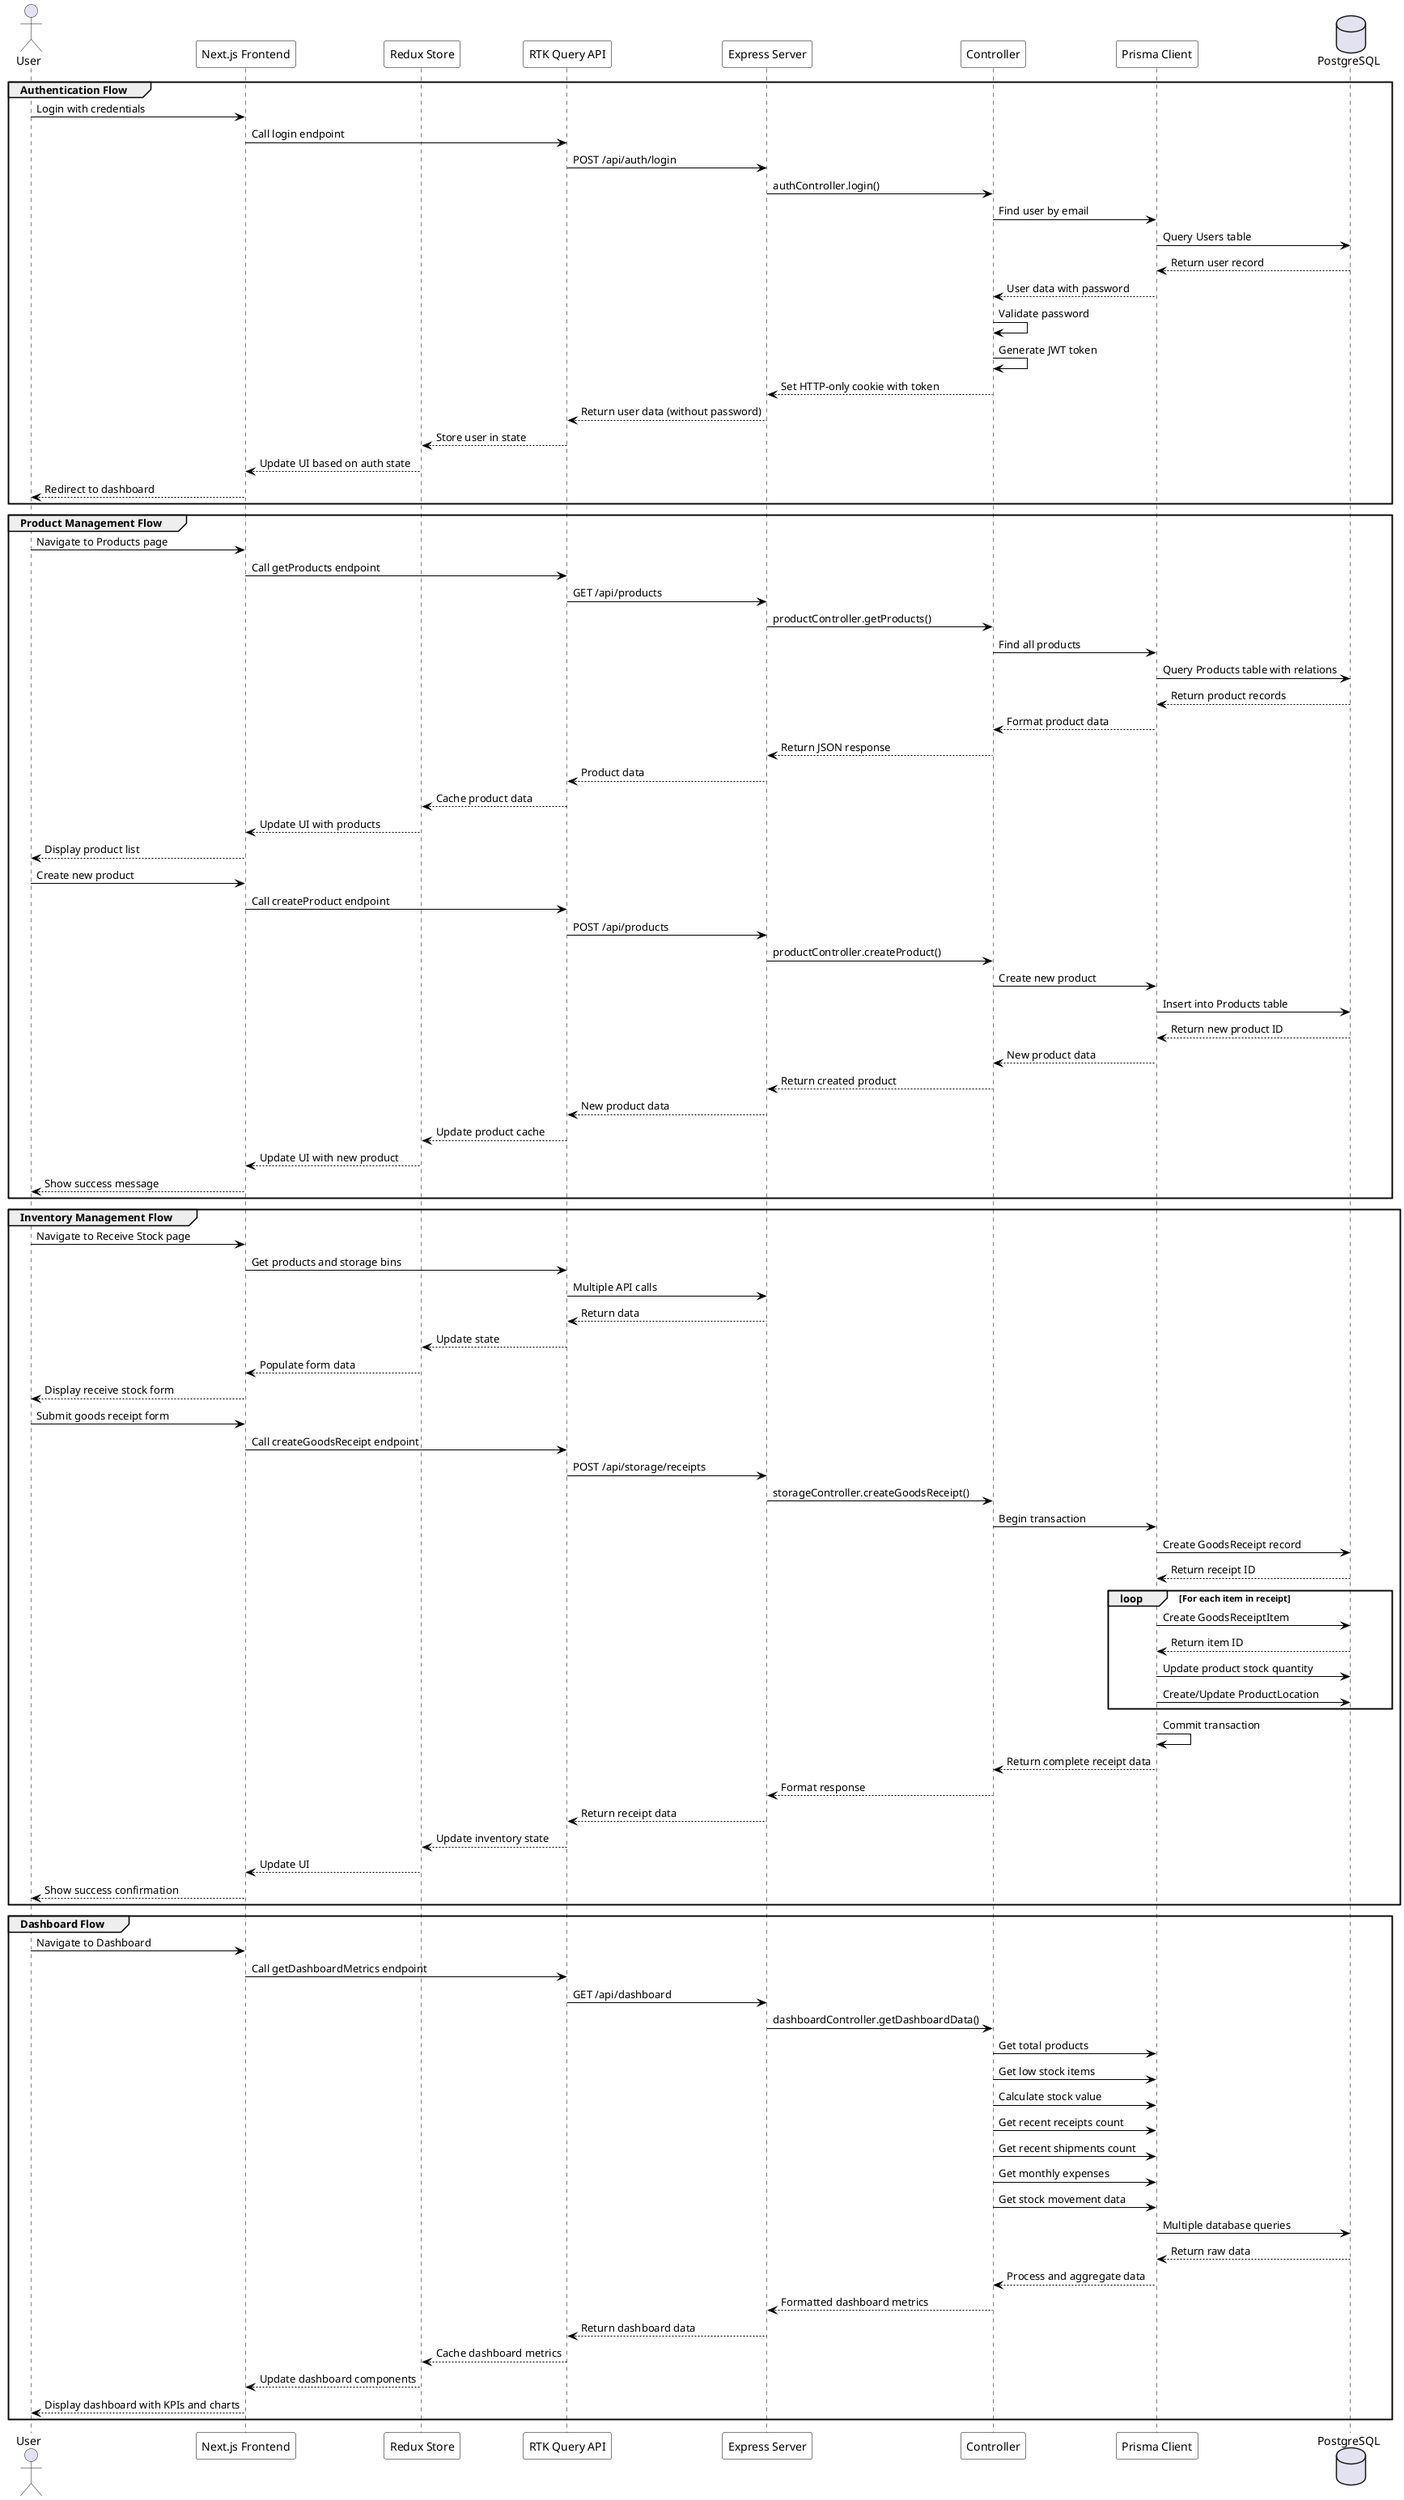 @startuml Warehouse Application Workflows

' Styling
skinparam {
  SequenceArrowColor Black
  SequenceLifeLineBorderColor Black
  SequenceLifeLineBackgroundColor White
  SequenceParticipantBorderColor Black
  SequenceParticipantBackgroundColor White
  SequenceBoxBorderColor Gray
  SequenceBoxBackgroundColor WhiteSmoke
}

' Participants
actor "User" as user
participant "Next.js Frontend" as frontend
participant "Redux Store" as redux
participant "RTK Query API" as rtk
participant "Express Server" as server
participant "Controller" as controller
participant "Prisma Client" as prisma
database "PostgreSQL" as db

' Login Workflow
group Authentication Flow
    user -> frontend: Login with credentials
    frontend -> rtk: Call login endpoint
    rtk -> server: POST /api/auth/login
    server -> controller: authController.login()
    controller -> prisma: Find user by email
    prisma -> db: Query Users table
    db --> prisma: Return user record
    prisma --> controller: User data with password
    controller -> controller: Validate password
    controller -> controller: Generate JWT token
    controller --> server: Set HTTP-only cookie with token
    server --> rtk: Return user data (without password)
    rtk --> redux: Store user in state
    redux --> frontend: Update UI based on auth state
    frontend --> user: Redirect to dashboard
end

' Product Management Workflow
group Product Management Flow
    user -> frontend: Navigate to Products page
    frontend -> rtk: Call getProducts endpoint
    rtk -> server: GET /api/products
    server -> controller: productController.getProducts()
    controller -> prisma: Find all products
    prisma -> db: Query Products table with relations
    db --> prisma: Return product records
    prisma --> controller: Format product data
    controller --> server: Return JSON response
    server --> rtk: Product data
    rtk --> redux: Cache product data
    redux --> frontend: Update UI with products
    frontend --> user: Display product list
    
    user -> frontend: Create new product
    frontend -> rtk: Call createProduct endpoint
    rtk -> server: POST /api/products
    server -> controller: productController.createProduct()
    controller -> prisma: Create new product
    prisma -> db: Insert into Products table
    db --> prisma: Return new product ID
    prisma --> controller: New product data
    controller --> server: Return created product
    server --> rtk: New product data
    rtk --> redux: Update product cache
    redux --> frontend: Update UI with new product
    frontend --> user: Show success message
end

' Inventory Management Workflow
group Inventory Management Flow
    user -> frontend: Navigate to Receive Stock page
    frontend -> rtk: Get products and storage bins
    rtk -> server: Multiple API calls
    server --> rtk: Return data
    rtk --> redux: Update state
    redux --> frontend: Populate form data
    frontend --> user: Display receive stock form
    
    user -> frontend: Submit goods receipt form
    frontend -> rtk: Call createGoodsReceipt endpoint
    rtk -> server: POST /api/storage/receipts
    server -> controller: storageController.createGoodsReceipt()
    controller -> prisma: Begin transaction
    prisma -> db: Create GoodsReceipt record
    db --> prisma: Return receipt ID
    
    loop For each item in receipt
        prisma -> db: Create GoodsReceiptItem
        db --> prisma: Return item ID
        prisma -> db: Update product stock quantity
        prisma -> db: Create/Update ProductLocation
    end
    
    prisma -> prisma: Commit transaction
    prisma --> controller: Return complete receipt data
    controller --> server: Format response
    server --> rtk: Return receipt data
    rtk --> redux: Update inventory state
    redux --> frontend: Update UI
    frontend --> user: Show success confirmation
end

' Dashboard Workflow
group Dashboard Flow
    user -> frontend: Navigate to Dashboard
    frontend -> rtk: Call getDashboardMetrics endpoint
    rtk -> server: GET /api/dashboard
    server -> controller: dashboardController.getDashboardData()
    
    controller -> prisma: Get total products
    controller -> prisma: Get low stock items
    controller -> prisma: Calculate stock value
    controller -> prisma: Get recent receipts count
    controller -> prisma: Get recent shipments count
    controller -> prisma: Get monthly expenses
    controller -> prisma: Get stock movement data
    
    prisma -> db: Multiple database queries
    db --> prisma: Return raw data
    
    prisma --> controller: Process and aggregate data
    controller --> server: Formatted dashboard metrics
    server --> rtk: Return dashboard data
    rtk --> redux: Cache dashboard metrics
    redux --> frontend: Update dashboard components
    frontend --> user: Display dashboard with KPIs and charts
end

@enduml 